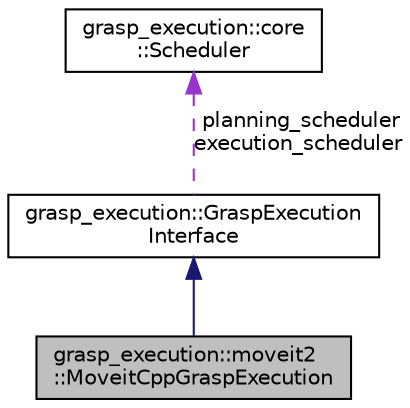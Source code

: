 digraph "grasp_execution::moveit2::MoveitCppGraspExecution"
{
 // LATEX_PDF_SIZE
  edge [fontname="Helvetica",fontsize="10",labelfontname="Helvetica",labelfontsize="10"];
  node [fontname="Helvetica",fontsize="10",shape=record];
  Node1 [label="grasp_execution::moveit2\l::MoveitCppGraspExecution",height=0.2,width=0.4,color="black", fillcolor="grey75", style="filled", fontcolor="black",tooltip=" "];
  Node2 -> Node1 [dir="back",color="midnightblue",fontsize="10",style="solid",fontname="Helvetica"];
  Node2 [label="grasp_execution::GraspExecution\lInterface",height=0.2,width=0.4,color="black", fillcolor="white", style="filled",URL="$classgrasp__execution_1_1GraspExecutionInterface.html",tooltip=" "];
  Node3 -> Node2 [dir="back",color="darkorchid3",fontsize="10",style="dashed",label=" planning_scheduler\nexecution_scheduler" ,fontname="Helvetica"];
  Node3 [label="grasp_execution::core\l::Scheduler",height=0.2,width=0.4,color="black", fillcolor="white", style="filled",URL="$classgrasp__execution_1_1core_1_1Scheduler.html",tooltip=" "];
}
